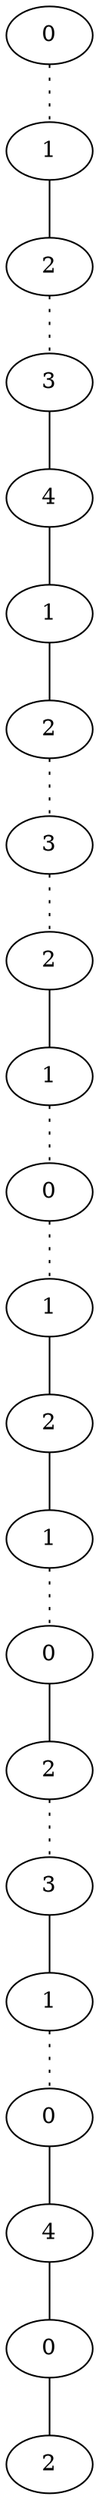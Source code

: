 graph {
a0[label=0];
a1[label=1];
a2[label=2];
a3[label=3];
a4[label=4];
a5[label=1];
a6[label=2];
a7[label=3];
a8[label=2];
a9[label=1];
a10[label=0];
a11[label=1];
a12[label=2];
a13[label=1];
a14[label=0];
a15[label=2];
a16[label=3];
a17[label=1];
a18[label=0];
a19[label=4];
a20[label=0];
a21[label=2];
a0 -- a1 [style=dotted];
a1 -- a2;
a2 -- a3 [style=dotted];
a3 -- a4;
a4 -- a5;
a5 -- a6;
a6 -- a7 [style=dotted];
a7 -- a8 [style=dotted];
a8 -- a9;
a9 -- a10 [style=dotted];
a10 -- a11 [style=dotted];
a11 -- a12;
a12 -- a13;
a13 -- a14 [style=dotted];
a14 -- a15;
a15 -- a16 [style=dotted];
a16 -- a17;
a17 -- a18 [style=dotted];
a18 -- a19;
a19 -- a20;
a20 -- a21;
}

